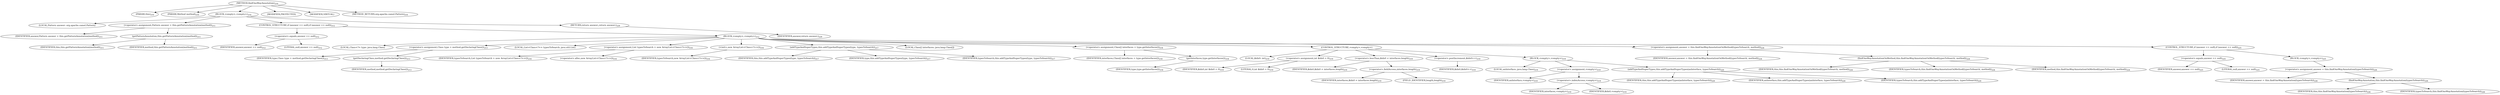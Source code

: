 digraph "findOneWayAnnotation" {  
"402" [label = <(METHOD,findOneWayAnnotation)<SUB>210</SUB>> ]
"15" [label = <(PARAM,this)<SUB>210</SUB>> ]
"403" [label = <(PARAM,Method method)<SUB>210</SUB>> ]
"404" [label = <(BLOCK,&lt;empty&gt;,&lt;empty&gt;)<SUB>210</SUB>> ]
"405" [label = <(LOCAL,Pattern answer: org.apache.camel.Pattern)> ]
"406" [label = <(&lt;operator&gt;.assignment,Pattern answer = this.getPatternAnnotation(method))<SUB>211</SUB>> ]
"407" [label = <(IDENTIFIER,answer,Pattern answer = this.getPatternAnnotation(method))<SUB>211</SUB>> ]
"408" [label = <(getPatternAnnotation,this.getPatternAnnotation(method))<SUB>211</SUB>> ]
"14" [label = <(IDENTIFIER,this,this.getPatternAnnotation(method))<SUB>211</SUB>> ]
"409" [label = <(IDENTIFIER,method,this.getPatternAnnotation(method))<SUB>211</SUB>> ]
"410" [label = <(CONTROL_STRUCTURE,if (answer == null),if (answer == null))<SUB>212</SUB>> ]
"411" [label = <(&lt;operator&gt;.equals,answer == null)<SUB>212</SUB>> ]
"412" [label = <(IDENTIFIER,answer,answer == null)<SUB>212</SUB>> ]
"413" [label = <(LITERAL,null,answer == null)<SUB>212</SUB>> ]
"414" [label = <(BLOCK,&lt;empty&gt;,&lt;empty&gt;)<SUB>212</SUB>> ]
"415" [label = <(LOCAL,Class&lt;?&gt; type: java.lang.Class)> ]
"416" [label = <(&lt;operator&gt;.assignment,Class type = method.getDeclaringClass())<SUB>213</SUB>> ]
"417" [label = <(IDENTIFIER,type,Class type = method.getDeclaringClass())<SUB>213</SUB>> ]
"418" [label = <(getDeclaringClass,method.getDeclaringClass())<SUB>213</SUB>> ]
"419" [label = <(IDENTIFIER,method,method.getDeclaringClass())<SUB>213</SUB>> ]
"17" [label = <(LOCAL,List&lt;Class&lt;?&gt;&gt; typesToSearch: java.util.List)> ]
"420" [label = <(&lt;operator&gt;.assignment,List typesToSearch = new ArrayList&lt;Class&lt;?&gt;&gt;())<SUB>216</SUB>> ]
"421" [label = <(IDENTIFIER,typesToSearch,List typesToSearch = new ArrayList&lt;Class&lt;?&gt;&gt;())<SUB>216</SUB>> ]
"422" [label = <(&lt;operator&gt;.alloc,new ArrayList&lt;Class&lt;?&gt;&gt;())<SUB>216</SUB>> ]
"423" [label = <(&lt;init&gt;,new ArrayList&lt;Class&lt;?&gt;&gt;())<SUB>216</SUB>> ]
"16" [label = <(IDENTIFIER,typesToSearch,new ArrayList&lt;Class&lt;?&gt;&gt;())<SUB>216</SUB>> ]
"424" [label = <(addTypeAndSuperTypes,this.addTypeAndSuperTypes(type, typesToSearch))<SUB>217</SUB>> ]
"18" [label = <(IDENTIFIER,this,this.addTypeAndSuperTypes(type, typesToSearch))<SUB>217</SUB>> ]
"425" [label = <(IDENTIFIER,type,this.addTypeAndSuperTypes(type, typesToSearch))<SUB>217</SUB>> ]
"426" [label = <(IDENTIFIER,typesToSearch,this.addTypeAndSuperTypes(type, typesToSearch))<SUB>217</SUB>> ]
"427" [label = <(LOCAL,Class[] interfaces: java.lang.Class[])> ]
"428" [label = <(&lt;operator&gt;.assignment,Class[] interfaces = type.getInterfaces())<SUB>218</SUB>> ]
"429" [label = <(IDENTIFIER,interfaces,Class[] interfaces = type.getInterfaces())<SUB>218</SUB>> ]
"430" [label = <(getInterfaces,type.getInterfaces())<SUB>218</SUB>> ]
"431" [label = <(IDENTIFIER,type,type.getInterfaces())<SUB>218</SUB>> ]
"432" [label = <(CONTROL_STRUCTURE,&lt;empty&gt;,&lt;empty&gt;)> ]
"433" [label = <(LOCAL,$idx0: int)<SUB>219</SUB>> ]
"434" [label = <(&lt;operator&gt;.assignment,int $idx0 = 0)<SUB>219</SUB>> ]
"435" [label = <(IDENTIFIER,$idx0,int $idx0 = 0)<SUB>219</SUB>> ]
"436" [label = <(LITERAL,0,int $idx0 = 0)<SUB>219</SUB>> ]
"437" [label = <(&lt;operator&gt;.lessThan,$idx0 &lt; interfaces.length)<SUB>219</SUB>> ]
"438" [label = <(IDENTIFIER,$idx0,$idx0 &lt; interfaces.length)<SUB>219</SUB>> ]
"439" [label = <(&lt;operator&gt;.fieldAccess,interfaces.length)<SUB>219</SUB>> ]
"440" [label = <(IDENTIFIER,interfaces,$idx0 &lt; interfaces.length)<SUB>219</SUB>> ]
"441" [label = <(FIELD_IDENTIFIER,length,length)<SUB>219</SUB>> ]
"442" [label = <(&lt;operator&gt;.postIncrement,$idx0++)<SUB>219</SUB>> ]
"443" [label = <(IDENTIFIER,$idx0,$idx0++)<SUB>219</SUB>> ]
"444" [label = <(BLOCK,&lt;empty&gt;,&lt;empty&gt;)<SUB>219</SUB>> ]
"445" [label = <(LOCAL,anInterface: java.lang.Class)<SUB>219</SUB>> ]
"446" [label = <(&lt;operator&gt;.assignment,&lt;empty&gt;)<SUB>219</SUB>> ]
"447" [label = <(IDENTIFIER,anInterface,&lt;empty&gt;)<SUB>219</SUB>> ]
"448" [label = <(&lt;operator&gt;.indexAccess,&lt;empty&gt;)<SUB>219</SUB>> ]
"449" [label = <(IDENTIFIER,interfaces,&lt;empty&gt;)<SUB>219</SUB>> ]
"450" [label = <(IDENTIFIER,$idx0,&lt;empty&gt;)<SUB>219</SUB>> ]
"451" [label = <(addTypeAndSuperTypes,this.addTypeAndSuperTypes(anInterface, typesToSearch))<SUB>220</SUB>> ]
"19" [label = <(IDENTIFIER,this,this.addTypeAndSuperTypes(anInterface, typesToSearch))<SUB>220</SUB>> ]
"452" [label = <(IDENTIFIER,anInterface,this.addTypeAndSuperTypes(anInterface, typesToSearch))<SUB>220</SUB>> ]
"453" [label = <(IDENTIFIER,typesToSearch,this.addTypeAndSuperTypes(anInterface, typesToSearch))<SUB>220</SUB>> ]
"454" [label = <(&lt;operator&gt;.assignment,answer = this.findOneWayAnnotationOnMethod(typesToSearch, method))<SUB>224</SUB>> ]
"455" [label = <(IDENTIFIER,answer,answer = this.findOneWayAnnotationOnMethod(typesToSearch, method))<SUB>224</SUB>> ]
"456" [label = <(findOneWayAnnotationOnMethod,this.findOneWayAnnotationOnMethod(typesToSearch, method))<SUB>224</SUB>> ]
"20" [label = <(IDENTIFIER,this,this.findOneWayAnnotationOnMethod(typesToSearch, method))<SUB>224</SUB>> ]
"457" [label = <(IDENTIFIER,typesToSearch,this.findOneWayAnnotationOnMethod(typesToSearch, method))<SUB>224</SUB>> ]
"458" [label = <(IDENTIFIER,method,this.findOneWayAnnotationOnMethod(typesToSearch, method))<SUB>224</SUB>> ]
"459" [label = <(CONTROL_STRUCTURE,if (answer == null),if (answer == null))<SUB>225</SUB>> ]
"460" [label = <(&lt;operator&gt;.equals,answer == null)<SUB>225</SUB>> ]
"461" [label = <(IDENTIFIER,answer,answer == null)<SUB>225</SUB>> ]
"462" [label = <(LITERAL,null,answer == null)<SUB>225</SUB>> ]
"463" [label = <(BLOCK,&lt;empty&gt;,&lt;empty&gt;)<SUB>225</SUB>> ]
"464" [label = <(&lt;operator&gt;.assignment,answer = this.findOneWayAnnotation(typesToSearch))<SUB>226</SUB>> ]
"465" [label = <(IDENTIFIER,answer,answer = this.findOneWayAnnotation(typesToSearch))<SUB>226</SUB>> ]
"466" [label = <(findOneWayAnnotation,this.findOneWayAnnotation(typesToSearch))<SUB>226</SUB>> ]
"21" [label = <(IDENTIFIER,this,this.findOneWayAnnotation(typesToSearch))<SUB>226</SUB>> ]
"467" [label = <(IDENTIFIER,typesToSearch,this.findOneWayAnnotation(typesToSearch))<SUB>226</SUB>> ]
"468" [label = <(RETURN,return answer;,return answer;)<SUB>229</SUB>> ]
"469" [label = <(IDENTIFIER,answer,return answer;)<SUB>229</SUB>> ]
"470" [label = <(MODIFIER,PROTECTED)> ]
"471" [label = <(MODIFIER,VIRTUAL)> ]
"472" [label = <(METHOD_RETURN,org.apache.camel.Pattern)<SUB>210</SUB>> ]
  "402" -> "15" 
  "402" -> "403" 
  "402" -> "404" 
  "402" -> "470" 
  "402" -> "471" 
  "402" -> "472" 
  "404" -> "405" 
  "404" -> "406" 
  "404" -> "410" 
  "404" -> "468" 
  "406" -> "407" 
  "406" -> "408" 
  "408" -> "14" 
  "408" -> "409" 
  "410" -> "411" 
  "410" -> "414" 
  "411" -> "412" 
  "411" -> "413" 
  "414" -> "415" 
  "414" -> "416" 
  "414" -> "17" 
  "414" -> "420" 
  "414" -> "423" 
  "414" -> "424" 
  "414" -> "427" 
  "414" -> "428" 
  "414" -> "432" 
  "414" -> "454" 
  "414" -> "459" 
  "416" -> "417" 
  "416" -> "418" 
  "418" -> "419" 
  "420" -> "421" 
  "420" -> "422" 
  "423" -> "16" 
  "424" -> "18" 
  "424" -> "425" 
  "424" -> "426" 
  "428" -> "429" 
  "428" -> "430" 
  "430" -> "431" 
  "432" -> "433" 
  "432" -> "434" 
  "432" -> "437" 
  "432" -> "442" 
  "432" -> "444" 
  "434" -> "435" 
  "434" -> "436" 
  "437" -> "438" 
  "437" -> "439" 
  "439" -> "440" 
  "439" -> "441" 
  "442" -> "443" 
  "444" -> "445" 
  "444" -> "446" 
  "444" -> "451" 
  "446" -> "447" 
  "446" -> "448" 
  "448" -> "449" 
  "448" -> "450" 
  "451" -> "19" 
  "451" -> "452" 
  "451" -> "453" 
  "454" -> "455" 
  "454" -> "456" 
  "456" -> "20" 
  "456" -> "457" 
  "456" -> "458" 
  "459" -> "460" 
  "459" -> "463" 
  "460" -> "461" 
  "460" -> "462" 
  "463" -> "464" 
  "464" -> "465" 
  "464" -> "466" 
  "466" -> "21" 
  "466" -> "467" 
  "468" -> "469" 
}
